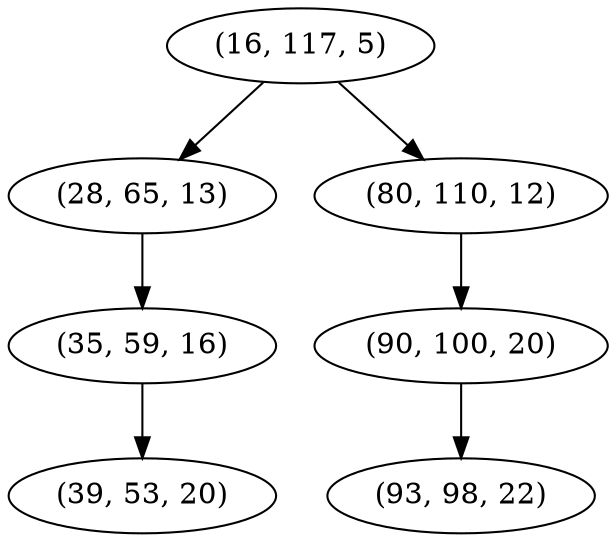 digraph tree {
    "(16, 117, 5)";
    "(28, 65, 13)";
    "(35, 59, 16)";
    "(39, 53, 20)";
    "(80, 110, 12)";
    "(90, 100, 20)";
    "(93, 98, 22)";
    "(16, 117, 5)" -> "(28, 65, 13)";
    "(16, 117, 5)" -> "(80, 110, 12)";
    "(28, 65, 13)" -> "(35, 59, 16)";
    "(35, 59, 16)" -> "(39, 53, 20)";
    "(80, 110, 12)" -> "(90, 100, 20)";
    "(90, 100, 20)" -> "(93, 98, 22)";
}
